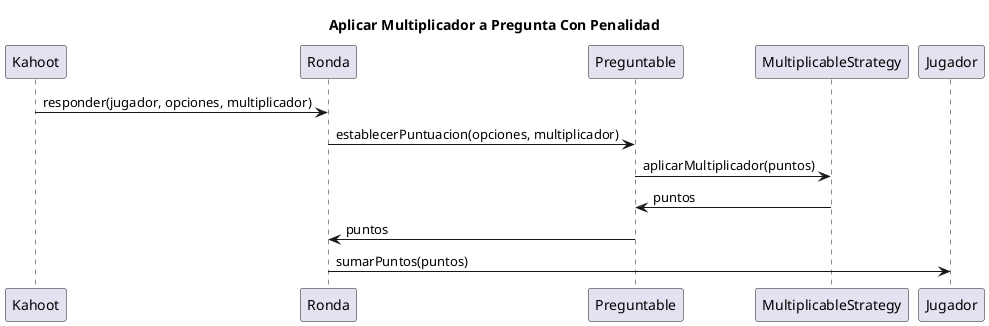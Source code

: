 @startuml

title Aplicar Multiplicador a Pregunta Con Penalidad

Kahoot -> Ronda: responder(jugador, opciones, multiplicador)
Ronda -> Preguntable: establecerPuntuacion(opciones, multiplicador)
Preguntable -> MultiplicableStrategy: aplicarMultiplicador(puntos)
MultiplicableStrategy -> Preguntable: puntos
Preguntable -> Ronda: puntos
Ronda -> Jugador: sumarPuntos(puntos)

@enduml